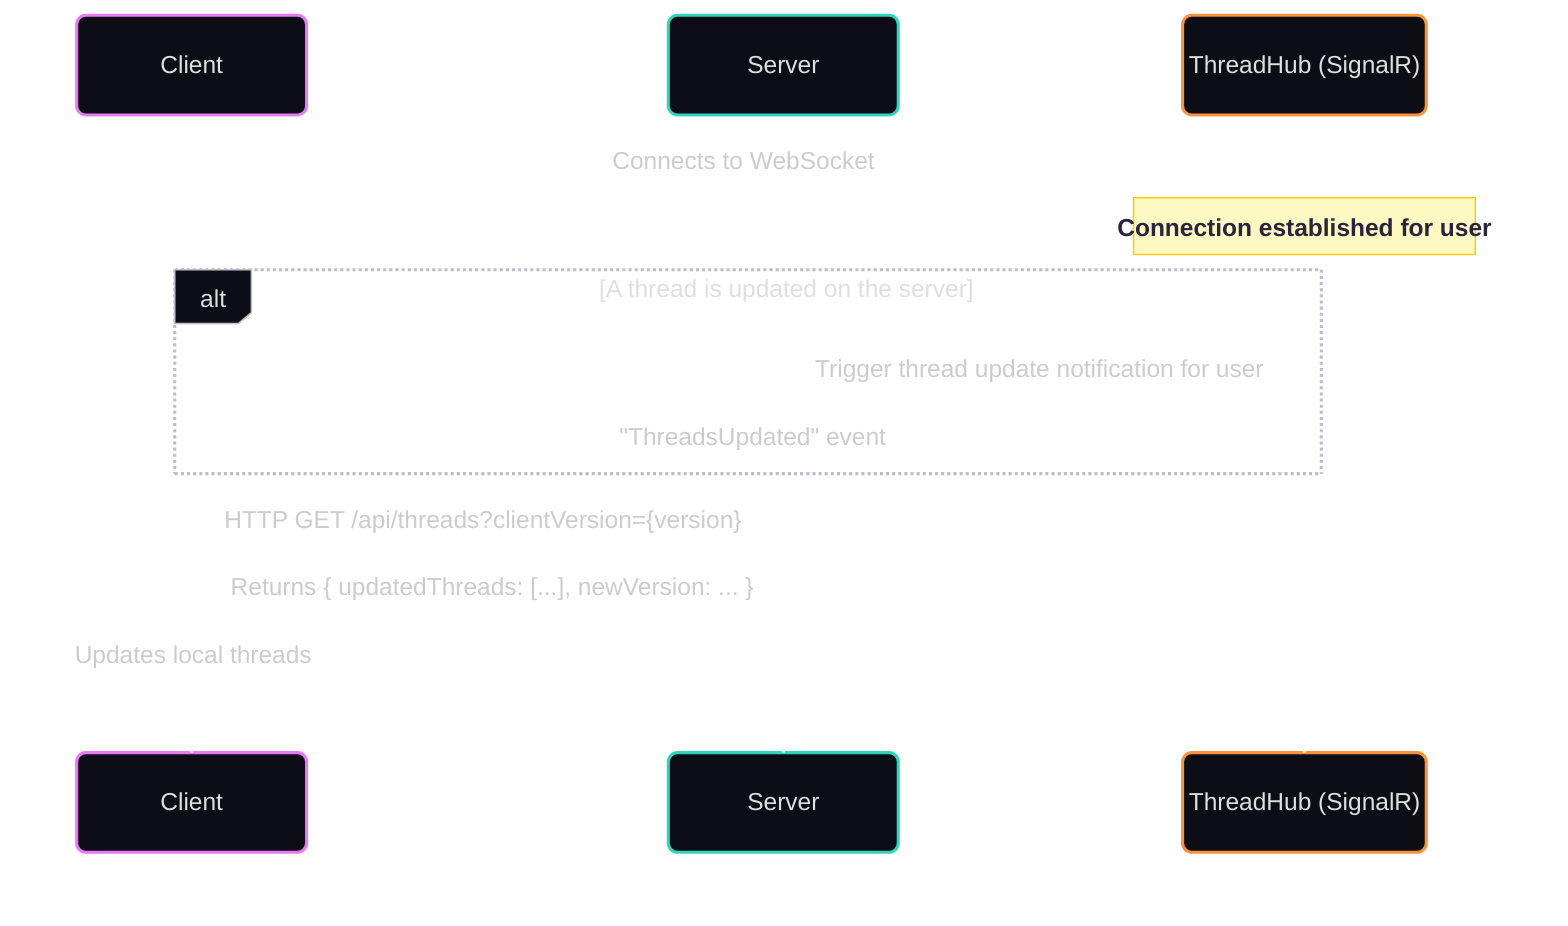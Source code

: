 ---
config:
  theme: redux-dark-color
  look: neo
---
sequenceDiagram
    participant Client
    participant Server
    participant ThreadHub (SignalR)
    Client->>ThreadHub (SignalR): Connects to WebSocket
    Note over ThreadHub (SignalR): Connection established for user
    alt A thread is updated on the server
        Server-->>ThreadHub (SignalR): Trigger thread update notification for user
        ThreadHub (SignalR)-->>Client: "ThreadsUpdated" event
    end
    Client->>Server: HTTP GET /api/threads?clientVersion={version}
    Server-->>Client: Returns { updatedThreads: [...], newVersion: ... }
    Client->>Client: Updates local threads